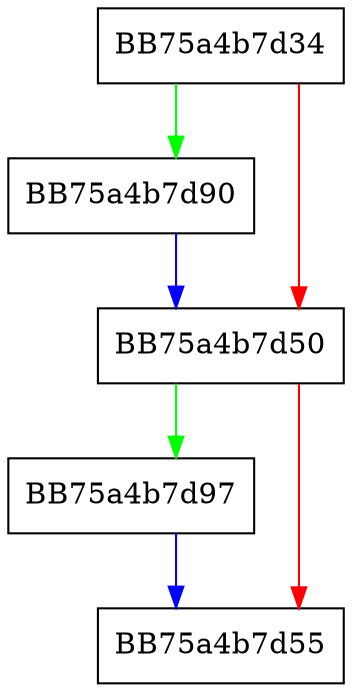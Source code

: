 digraph CreateInstance {
  node [shape="box"];
  graph [splines=ortho];
  BB75a4b7d34 -> BB75a4b7d90 [color="green"];
  BB75a4b7d34 -> BB75a4b7d50 [color="red"];
  BB75a4b7d50 -> BB75a4b7d97 [color="green"];
  BB75a4b7d50 -> BB75a4b7d55 [color="red"];
  BB75a4b7d90 -> BB75a4b7d50 [color="blue"];
  BB75a4b7d97 -> BB75a4b7d55 [color="blue"];
}